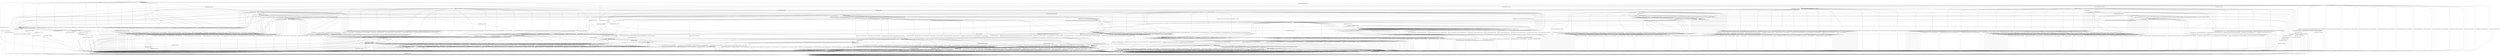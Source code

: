 digraph g {

	s0 [shape="circle" label="s0"];
	s1 [shape="circle" label="s1"];
	s2 [shape="circle" label="s2"];
	s3 [shape="circle" label="s3"];
	s4 [shape="circle" label="s4"];
	s5 [shape="circle" label="s5"];
	s6 [shape="circle" label="s6"];
	s7 [shape="circle" label="s7"];
	s8 [shape="circle" label="s8"];
	s9 [shape="circle" label="s9"];
	s10 [shape="circle" label="s10"];
	s11 [shape="circle" label="s11"];
	s12 [shape="circle" label="s12"];
	s13 [shape="circle" label="s13"];
	s14 [shape="circle" label="s14"];
	s15 [shape="circle" label="s15"];
	s16 [shape="circle" label="s16"];
	s17 [shape="circle" label="s17"];
	s18 [shape="circle" label="s18"];
	s19 [shape="circle" label="s19"];
	s20 [shape="circle" label="s20"];
	s21 [shape="circle" label="s21"];
	s22 [shape="circle" label="s22"];
	s23 [shape="circle" label="s23"];
	s24 [shape="circle" label="s24"];
	s25 [shape="circle" label="s25"];
	s26 [shape="circle" label="s26"];
	s27 [shape="circle" label="s27"];
	s28 [shape="circle" label="s28"];
	s29 [shape="circle" label="s29"];
	s30 [shape="circle" label="s30"];
	s31 [shape="circle" label="s31"];
	s32 [shape="circle" label="s32"];
	s0 -> s18 [label="HELLO_VERIFY_REQUEST / CLIENT_HELLO"];
	s0 -> s8 [label="ECDH_SERVER_HELLO / TIMEOUT"];
	s0 -> s1 [label="ECDH_SERVER_KEY_EXCHANGE / Alert(FATAL,DECODE_ERROR)"];
	s0 -> s5 [label="DH_SERVER_HELLO / TIMEOUT"];
	s0 -> s1 [label="DH_SERVER_KEY_EXCHANGE / Alert(FATAL,DECODE_ERROR)"];
	s0 -> s2 [label="RSA_SERVER_HELLO / TIMEOUT"];
	s0 -> s1 [label="HELLO_REQUEST / Alert(FATAL,DECODE_ERROR)"];
	s0 -> s1 [label="RSA_SIGN_CERTIFICATE_REQUEST / Alert(FATAL,DECODE_ERROR)"];
	s0 -> s1 [label="RSA_FIXED_ECDH_CERTIFICATE_REQUEST / Alert(FATAL,DECODE_ERROR)"];
	s0 -> s1 [label="RSA_FIXED_DH_CERTIFICATE_REQUEST / Alert(FATAL,DECODE_ERROR)"];
	s0 -> s1 [label="DSS_SIGN_CERTIFICATE_REQUEST / Alert(FATAL,DECODE_ERROR)"];
	s0 -> s1 [label="DSS_FIXED_DH_CERTIFICATE_REQUEST / Alert(FATAL,DECODE_ERROR)"];
	s0 -> s1 [label="ECDSA_SIGN_CERTIFICATE_REQUEST / Alert(FATAL,DECODE_ERROR)"];
	s0 -> s1 [label="SERVER_HELLO_DONE / Alert(FATAL,DECODE_ERROR)"];
	s0 -> s3 [label="CHANGE_CIPHER_SPEC / TIMEOUT"];
	s0 -> s1 [label="FINISHED / Alert(FATAL,DECODE_ERROR)"];
	s0 -> s0 [label="APPLICATION / TIMEOUT"];
	s0 -> s1 [label="CERTIFICATE / Alert(FATAL,DECODE_ERROR)"];
	s0 -> s1 [label="EMPTY_CERTIFICATE / Alert(FATAL,DECODE_ERROR)"];
	s0 -> s1 [label="Alert(WARNING,CLOSE_NOTIFY) / TIMEOUT"];
	s0 -> s1 [label="Alert(FATAL,UNEXPECTED_MESSAGE) / TIMEOUT"];
	s1 -> s1 [label="HELLO_VERIFY_REQUEST / SOCKET_CLOSED"];
	s1 -> s1 [label="ECDH_SERVER_HELLO / SOCKET_CLOSED"];
	s1 -> s1 [label="ECDH_SERVER_KEY_EXCHANGE / SOCKET_CLOSED"];
	s1 -> s1 [label="DH_SERVER_HELLO / SOCKET_CLOSED"];
	s1 -> s1 [label="DH_SERVER_KEY_EXCHANGE / SOCKET_CLOSED"];
	s1 -> s1 [label="RSA_SERVER_HELLO / SOCKET_CLOSED"];
	s1 -> s1 [label="HELLO_REQUEST / SOCKET_CLOSED"];
	s1 -> s1 [label="RSA_SIGN_CERTIFICATE_REQUEST / SOCKET_CLOSED"];
	s1 -> s1 [label="RSA_FIXED_ECDH_CERTIFICATE_REQUEST / SOCKET_CLOSED"];
	s1 -> s1 [label="RSA_FIXED_DH_CERTIFICATE_REQUEST / SOCKET_CLOSED"];
	s1 -> s1 [label="DSS_SIGN_CERTIFICATE_REQUEST / SOCKET_CLOSED"];
	s1 -> s1 [label="DSS_FIXED_DH_CERTIFICATE_REQUEST / SOCKET_CLOSED"];
	s1 -> s1 [label="ECDSA_SIGN_CERTIFICATE_REQUEST / SOCKET_CLOSED"];
	s1 -> s1 [label="SERVER_HELLO_DONE / SOCKET_CLOSED"];
	s1 -> s1 [label="CHANGE_CIPHER_SPEC / SOCKET_CLOSED"];
	s1 -> s1 [label="FINISHED / SOCKET_CLOSED"];
	s1 -> s1 [label="APPLICATION / SOCKET_CLOSED"];
	s1 -> s1 [label="CERTIFICATE / SOCKET_CLOSED"];
	s1 -> s1 [label="EMPTY_CERTIFICATE / SOCKET_CLOSED"];
	s1 -> s1 [label="Alert(WARNING,CLOSE_NOTIFY) / SOCKET_CLOSED"];
	s1 -> s1 [label="Alert(FATAL,UNEXPECTED_MESSAGE) / SOCKET_CLOSED"];
	s2 -> s1 [label="HELLO_VERIFY_REQUEST / Alert(FATAL,DECODE_ERROR)"];
	s2 -> s1 [label="ECDH_SERVER_HELLO / Alert(FATAL,DECODE_ERROR)"];
	s2 -> s1 [label="ECDH_SERVER_KEY_EXCHANGE / Alert(FATAL,DECODE_ERROR)"];
	s2 -> s1 [label="DH_SERVER_HELLO / Alert(FATAL,DECODE_ERROR)"];
	s2 -> s1 [label="DH_SERVER_KEY_EXCHANGE / Alert(FATAL,DECODE_ERROR)"];
	s2 -> s1 [label="RSA_SERVER_HELLO / Alert(FATAL,DECODE_ERROR)"];
	s2 -> s4 [label="HELLO_REQUEST / TIMEOUT"];
	s2 -> s1 [label="RSA_SIGN_CERTIFICATE_REQUEST / Alert(FATAL,DECODE_ERROR)"];
	s2 -> s1 [label="RSA_FIXED_ECDH_CERTIFICATE_REQUEST / Alert(FATAL,DECODE_ERROR)"];
	s2 -> s1 [label="RSA_FIXED_DH_CERTIFICATE_REQUEST / Alert(FATAL,DECODE_ERROR)"];
	s2 -> s1 [label="DSS_SIGN_CERTIFICATE_REQUEST / Alert(FATAL,DECODE_ERROR)"];
	s2 -> s1 [label="DSS_FIXED_DH_CERTIFICATE_REQUEST / Alert(FATAL,DECODE_ERROR)"];
	s2 -> s1 [label="ECDSA_SIGN_CERTIFICATE_REQUEST / Alert(FATAL,DECODE_ERROR)"];
	s2 -> s1 [label="SERVER_HELLO_DONE / Alert(FATAL,DECODE_ERROR)"];
	s2 -> s3 [label="CHANGE_CIPHER_SPEC / TIMEOUT"];
	s2 -> s1 [label="FINISHED / Alert(FATAL,DECODE_ERROR)"];
	s2 -> s2 [label="APPLICATION / TIMEOUT"];
	s2 -> s7 [label="CERTIFICATE / TIMEOUT"];
	s2 -> s1 [label="EMPTY_CERTIFICATE / Alert(FATAL,DECODE_ERROR)"];
	s2 -> s1 [label="Alert(WARNING,CLOSE_NOTIFY) / TIMEOUT"];
	s2 -> s1 [label="Alert(FATAL,UNEXPECTED_MESSAGE) / TIMEOUT"];
	s3 -> s3 [label="HELLO_VERIFY_REQUEST / TIMEOUT"];
	s3 -> s3 [label="ECDH_SERVER_HELLO / TIMEOUT"];
	s3 -> s3 [label="ECDH_SERVER_KEY_EXCHANGE / TIMEOUT"];
	s3 -> s3 [label="DH_SERVER_HELLO / TIMEOUT"];
	s3 -> s3 [label="DH_SERVER_KEY_EXCHANGE / TIMEOUT"];
	s3 -> s3 [label="RSA_SERVER_HELLO / TIMEOUT"];
	s3 -> s4 [label="HELLO_REQUEST / TIMEOUT"];
	s3 -> s3 [label="RSA_SIGN_CERTIFICATE_REQUEST / TIMEOUT"];
	s3 -> s3 [label="RSA_FIXED_ECDH_CERTIFICATE_REQUEST / TIMEOUT"];
	s3 -> s3 [label="RSA_FIXED_DH_CERTIFICATE_REQUEST / TIMEOUT"];
	s3 -> s3 [label="DSS_SIGN_CERTIFICATE_REQUEST / TIMEOUT"];
	s3 -> s3 [label="DSS_FIXED_DH_CERTIFICATE_REQUEST / TIMEOUT"];
	s3 -> s3 [label="ECDSA_SIGN_CERTIFICATE_REQUEST / TIMEOUT"];
	s3 -> s3 [label="SERVER_HELLO_DONE / TIMEOUT"];
	s3 -> s3 [label="CHANGE_CIPHER_SPEC / TIMEOUT"];
	s3 -> s3 [label="FINISHED / TIMEOUT"];
	s3 -> s3 [label="APPLICATION / TIMEOUT"];
	s3 -> s3 [label="CERTIFICATE / TIMEOUT"];
	s3 -> s3 [label="EMPTY_CERTIFICATE / TIMEOUT"];
	s3 -> s3 [label="Alert(WARNING,CLOSE_NOTIFY) / TIMEOUT"];
	s3 -> s3 [label="Alert(FATAL,UNEXPECTED_MESSAGE) / TIMEOUT"];
	s4 -> s4 [label="HELLO_VERIFY_REQUEST / DISABLED"];
	s4 -> s4 [label="ECDH_SERVER_HELLO / DISABLED"];
	s4 -> s4 [label="ECDH_SERVER_KEY_EXCHANGE / DISABLED"];
	s4 -> s4 [label="DH_SERVER_HELLO / DISABLED"];
	s4 -> s4 [label="DH_SERVER_KEY_EXCHANGE / DISABLED"];
	s4 -> s4 [label="RSA_SERVER_HELLO / DISABLED"];
	s4 -> s4 [label="HELLO_REQUEST / DISABLED"];
	s4 -> s4 [label="RSA_SIGN_CERTIFICATE_REQUEST / DISABLED"];
	s4 -> s4 [label="RSA_FIXED_ECDH_CERTIFICATE_REQUEST / DISABLED"];
	s4 -> s4 [label="RSA_FIXED_DH_CERTIFICATE_REQUEST / DISABLED"];
	s4 -> s4 [label="DSS_SIGN_CERTIFICATE_REQUEST / DISABLED"];
	s4 -> s4 [label="DSS_FIXED_DH_CERTIFICATE_REQUEST / DISABLED"];
	s4 -> s4 [label="ECDSA_SIGN_CERTIFICATE_REQUEST / DISABLED"];
	s4 -> s4 [label="SERVER_HELLO_DONE / DISABLED"];
	s4 -> s4 [label="CHANGE_CIPHER_SPEC / DISABLED"];
	s4 -> s4 [label="FINISHED / DISABLED"];
	s4 -> s4 [label="APPLICATION / DISABLED"];
	s4 -> s4 [label="CERTIFICATE / DISABLED"];
	s4 -> s4 [label="EMPTY_CERTIFICATE / DISABLED"];
	s4 -> s4 [label="Alert(WARNING,CLOSE_NOTIFY) / DISABLED"];
	s4 -> s4 [label="Alert(FATAL,UNEXPECTED_MESSAGE) / DISABLED"];
	s5 -> s1 [label="HELLO_VERIFY_REQUEST / Alert(FATAL,DECODE_ERROR)"];
	s5 -> s1 [label="ECDH_SERVER_HELLO / Alert(FATAL,DECODE_ERROR)"];
	s5 -> s1 [label="ECDH_SERVER_KEY_EXCHANGE / Alert(FATAL,DECODE_ERROR)"];
	s5 -> s1 [label="DH_SERVER_HELLO / Alert(FATAL,DECODE_ERROR)"];
	s5 -> s1 [label="DH_SERVER_KEY_EXCHANGE / Alert(FATAL,DECODE_ERROR)"];
	s5 -> s1 [label="RSA_SERVER_HELLO / Alert(FATAL,DECODE_ERROR)"];
	s5 -> s4 [label="HELLO_REQUEST / TIMEOUT"];
	s5 -> s1 [label="RSA_SIGN_CERTIFICATE_REQUEST / Alert(FATAL,DECODE_ERROR)"];
	s5 -> s1 [label="RSA_FIXED_ECDH_CERTIFICATE_REQUEST / Alert(FATAL,DECODE_ERROR)"];
	s5 -> s1 [label="RSA_FIXED_DH_CERTIFICATE_REQUEST / Alert(FATAL,DECODE_ERROR)"];
	s5 -> s1 [label="DSS_SIGN_CERTIFICATE_REQUEST / Alert(FATAL,DECODE_ERROR)"];
	s5 -> s1 [label="DSS_FIXED_DH_CERTIFICATE_REQUEST / Alert(FATAL,DECODE_ERROR)"];
	s5 -> s1 [label="ECDSA_SIGN_CERTIFICATE_REQUEST / Alert(FATAL,DECODE_ERROR)"];
	s5 -> s1 [label="SERVER_HELLO_DONE / Alert(FATAL,DECODE_ERROR)"];
	s5 -> s3 [label="CHANGE_CIPHER_SPEC / TIMEOUT"];
	s5 -> s1 [label="FINISHED / Alert(FATAL,DECODE_ERROR)"];
	s5 -> s5 [label="APPLICATION / TIMEOUT"];
	s5 -> s6 [label="CERTIFICATE / TIMEOUT"];
	s5 -> s1 [label="EMPTY_CERTIFICATE / Alert(FATAL,DECODE_ERROR)"];
	s5 -> s1 [label="Alert(WARNING,CLOSE_NOTIFY) / TIMEOUT"];
	s5 -> s1 [label="Alert(FATAL,UNEXPECTED_MESSAGE) / TIMEOUT"];
	s6 -> s1 [label="HELLO_VERIFY_REQUEST / Alert(FATAL,UNEXPECTED_MESSAGE)"];
	s6 -> s1 [label="ECDH_SERVER_HELLO / Alert(FATAL,UNEXPECTED_MESSAGE)"];
	s6 -> s1 [label="ECDH_SERVER_KEY_EXCHANGE / Alert(FATAL,ILLEGAL_PARAMETER)"];
	s6 -> s1 [label="DH_SERVER_HELLO / Alert(FATAL,UNEXPECTED_MESSAGE)"];
	s6 -> s11 [label="DH_SERVER_KEY_EXCHANGE / TIMEOUT"];
	s6 -> s1 [label="RSA_SERVER_HELLO / Alert(FATAL,UNEXPECTED_MESSAGE)"];
	s6 -> s4 [label="HELLO_REQUEST / TIMEOUT"];
	s6 -> s1 [label="RSA_SIGN_CERTIFICATE_REQUEST / Alert(FATAL,UNEXPECTED_MESSAGE)"];
	s6 -> s1 [label="RSA_FIXED_ECDH_CERTIFICATE_REQUEST / Alert(FATAL,UNEXPECTED_MESSAGE)"];
	s6 -> s1 [label="RSA_FIXED_DH_CERTIFICATE_REQUEST / Alert(FATAL,UNEXPECTED_MESSAGE)"];
	s6 -> s1 [label="DSS_SIGN_CERTIFICATE_REQUEST / Alert(FATAL,UNEXPECTED_MESSAGE)"];
	s6 -> s1 [label="DSS_FIXED_DH_CERTIFICATE_REQUEST / Alert(FATAL,UNEXPECTED_MESSAGE)"];
	s6 -> s1 [label="ECDSA_SIGN_CERTIFICATE_REQUEST / Alert(FATAL,UNEXPECTED_MESSAGE)"];
	s6 -> s1 [label="SERVER_HELLO_DONE / Alert(FATAL,UNEXPECTED_MESSAGE)"];
	s6 -> s3 [label="CHANGE_CIPHER_SPEC / TIMEOUT"];
	s6 -> s1 [label="FINISHED / Alert(FATAL,UNEXPECTED_MESSAGE)"];
	s6 -> s6 [label="APPLICATION / TIMEOUT"];
	s6 -> s1 [label="CERTIFICATE / Alert(FATAL,UNEXPECTED_MESSAGE)"];
	s6 -> s1 [label="EMPTY_CERTIFICATE / Alert(FATAL,UNEXPECTED_MESSAGE)"];
	s6 -> s1 [label="Alert(WARNING,CLOSE_NOTIFY) / TIMEOUT"];
	s6 -> s1 [label="Alert(FATAL,UNEXPECTED_MESSAGE) / TIMEOUT"];
	s7 -> s1 [label="HELLO_VERIFY_REQUEST / Alert(FATAL,DECODE_ERROR)"];
	s7 -> s1 [label="ECDH_SERVER_HELLO / Alert(FATAL,DECODE_ERROR)"];
	s7 -> s1 [label="ECDH_SERVER_KEY_EXCHANGE / Alert(FATAL,DECODE_ERROR)"];
	s7 -> s1 [label="DH_SERVER_HELLO / Alert(FATAL,DECODE_ERROR)"];
	s7 -> s1 [label="DH_SERVER_KEY_EXCHANGE / Alert(FATAL,DECODE_ERROR)"];
	s7 -> s1 [label="RSA_SERVER_HELLO / Alert(FATAL,DECODE_ERROR)"];
	s7 -> s4 [label="HELLO_REQUEST / TIMEOUT"];
	s7 -> s13 [label="RSA_SIGN_CERTIFICATE_REQUEST / TIMEOUT"];
	s7 -> s13 [label="RSA_FIXED_ECDH_CERTIFICATE_REQUEST / TIMEOUT"];
	s7 -> s13 [label="RSA_FIXED_DH_CERTIFICATE_REQUEST / TIMEOUT"];
	s7 -> s13 [label="DSS_SIGN_CERTIFICATE_REQUEST / TIMEOUT"];
	s7 -> s13 [label="DSS_FIXED_DH_CERTIFICATE_REQUEST / TIMEOUT"];
	s7 -> s13 [label="ECDSA_SIGN_CERTIFICATE_REQUEST / TIMEOUT"];
	s7 -> s10 [label="SERVER_HELLO_DONE / RSA_CLIENT_KEY_EXCHANGE|CHANGE_CIPHER_SPEC|FINISHED"];
	s7 -> s3 [label="CHANGE_CIPHER_SPEC / TIMEOUT"];
	s7 -> s1 [label="FINISHED / Alert(FATAL,DECODE_ERROR)"];
	s7 -> s7 [label="APPLICATION / TIMEOUT"];
	s7 -> s1 [label="CERTIFICATE / Alert(FATAL,DECODE_ERROR)"];
	s7 -> s1 [label="EMPTY_CERTIFICATE / Alert(FATAL,DECODE_ERROR)"];
	s7 -> s1 [label="Alert(WARNING,CLOSE_NOTIFY) / TIMEOUT"];
	s7 -> s1 [label="Alert(FATAL,UNEXPECTED_MESSAGE) / TIMEOUT"];
	s8 -> s1 [label="HELLO_VERIFY_REQUEST / Alert(FATAL,DECODE_ERROR)"];
	s8 -> s1 [label="ECDH_SERVER_HELLO / Alert(FATAL,DECODE_ERROR)"];
	s8 -> s1 [label="ECDH_SERVER_KEY_EXCHANGE / Alert(FATAL,DECODE_ERROR)"];
	s8 -> s1 [label="DH_SERVER_HELLO / Alert(FATAL,DECODE_ERROR)"];
	s8 -> s1 [label="DH_SERVER_KEY_EXCHANGE / Alert(FATAL,DECODE_ERROR)"];
	s8 -> s1 [label="RSA_SERVER_HELLO / Alert(FATAL,DECODE_ERROR)"];
	s8 -> s4 [label="HELLO_REQUEST / TIMEOUT"];
	s8 -> s1 [label="RSA_SIGN_CERTIFICATE_REQUEST / Alert(FATAL,DECODE_ERROR)"];
	s8 -> s1 [label="RSA_FIXED_ECDH_CERTIFICATE_REQUEST / Alert(FATAL,DECODE_ERROR)"];
	s8 -> s1 [label="RSA_FIXED_DH_CERTIFICATE_REQUEST / Alert(FATAL,DECODE_ERROR)"];
	s8 -> s1 [label="DSS_SIGN_CERTIFICATE_REQUEST / Alert(FATAL,DECODE_ERROR)"];
	s8 -> s1 [label="DSS_FIXED_DH_CERTIFICATE_REQUEST / Alert(FATAL,DECODE_ERROR)"];
	s8 -> s1 [label="ECDSA_SIGN_CERTIFICATE_REQUEST / Alert(FATAL,DECODE_ERROR)"];
	s8 -> s1 [label="SERVER_HELLO_DONE / Alert(FATAL,DECODE_ERROR)"];
	s8 -> s3 [label="CHANGE_CIPHER_SPEC / TIMEOUT"];
	s8 -> s1 [label="FINISHED / Alert(FATAL,DECODE_ERROR)"];
	s8 -> s8 [label="APPLICATION / TIMEOUT"];
	s8 -> s9 [label="CERTIFICATE / TIMEOUT"];
	s8 -> s1 [label="EMPTY_CERTIFICATE / Alert(FATAL,DECODE_ERROR)"];
	s8 -> s1 [label="Alert(WARNING,CLOSE_NOTIFY) / TIMEOUT"];
	s8 -> s1 [label="Alert(FATAL,UNEXPECTED_MESSAGE) / TIMEOUT"];
	s9 -> s1 [label="HELLO_VERIFY_REQUEST / Alert(FATAL,UNEXPECTED_MESSAGE)"];
	s9 -> s1 [label="ECDH_SERVER_HELLO / Alert(FATAL,UNEXPECTED_MESSAGE)"];
	s9 -> s12 [label="ECDH_SERVER_KEY_EXCHANGE / TIMEOUT"];
	s9 -> s1 [label="DH_SERVER_HELLO / Alert(FATAL,UNEXPECTED_MESSAGE)"];
	s9 -> s1 [label="DH_SERVER_KEY_EXCHANGE / Alert(FATAL,ILLEGAL_PARAMETER)"];
	s9 -> s1 [label="RSA_SERVER_HELLO / Alert(FATAL,UNEXPECTED_MESSAGE)"];
	s9 -> s4 [label="HELLO_REQUEST / TIMEOUT"];
	s9 -> s1 [label="RSA_SIGN_CERTIFICATE_REQUEST / Alert(FATAL,UNEXPECTED_MESSAGE)"];
	s9 -> s1 [label="RSA_FIXED_ECDH_CERTIFICATE_REQUEST / Alert(FATAL,UNEXPECTED_MESSAGE)"];
	s9 -> s1 [label="RSA_FIXED_DH_CERTIFICATE_REQUEST / Alert(FATAL,UNEXPECTED_MESSAGE)"];
	s9 -> s1 [label="DSS_SIGN_CERTIFICATE_REQUEST / Alert(FATAL,UNEXPECTED_MESSAGE)"];
	s9 -> s1 [label="DSS_FIXED_DH_CERTIFICATE_REQUEST / Alert(FATAL,UNEXPECTED_MESSAGE)"];
	s9 -> s1 [label="ECDSA_SIGN_CERTIFICATE_REQUEST / Alert(FATAL,UNEXPECTED_MESSAGE)"];
	s9 -> s1 [label="SERVER_HELLO_DONE / Alert(FATAL,UNEXPECTED_MESSAGE)"];
	s9 -> s3 [label="CHANGE_CIPHER_SPEC / TIMEOUT"];
	s9 -> s1 [label="FINISHED / Alert(FATAL,UNEXPECTED_MESSAGE)"];
	s9 -> s9 [label="APPLICATION / TIMEOUT"];
	s9 -> s1 [label="CERTIFICATE / Alert(FATAL,UNEXPECTED_MESSAGE)"];
	s9 -> s1 [label="EMPTY_CERTIFICATE / Alert(FATAL,UNEXPECTED_MESSAGE)"];
	s9 -> s1 [label="Alert(WARNING,CLOSE_NOTIFY) / TIMEOUT"];
	s9 -> s1 [label="Alert(FATAL,UNEXPECTED_MESSAGE) / TIMEOUT"];
	s10 -> s1 [label="HELLO_VERIFY_REQUEST / Alert(FATAL,UNEXPECTED_MESSAGE)"];
	s10 -> s1 [label="ECDH_SERVER_HELLO / Alert(FATAL,UNEXPECTED_MESSAGE)"];
	s10 -> s1 [label="ECDH_SERVER_KEY_EXCHANGE / Alert(FATAL,UNEXPECTED_MESSAGE)"];
	s10 -> s1 [label="DH_SERVER_HELLO / Alert(FATAL,UNEXPECTED_MESSAGE)"];
	s10 -> s1 [label="DH_SERVER_KEY_EXCHANGE / Alert(FATAL,UNEXPECTED_MESSAGE)"];
	s10 -> s1 [label="RSA_SERVER_HELLO / Alert(FATAL,UNEXPECTED_MESSAGE)"];
	s10 -> s4 [label="HELLO_REQUEST / TIMEOUT"];
	s10 -> s1 [label="RSA_SIGN_CERTIFICATE_REQUEST / Alert(FATAL,UNEXPECTED_MESSAGE)"];
	s10 -> s1 [label="RSA_FIXED_ECDH_CERTIFICATE_REQUEST / Alert(FATAL,UNEXPECTED_MESSAGE)"];
	s10 -> s1 [label="RSA_FIXED_DH_CERTIFICATE_REQUEST / Alert(FATAL,UNEXPECTED_MESSAGE)"];
	s10 -> s1 [label="DSS_SIGN_CERTIFICATE_REQUEST / Alert(FATAL,UNEXPECTED_MESSAGE)"];
	s10 -> s1 [label="DSS_FIXED_DH_CERTIFICATE_REQUEST / Alert(FATAL,UNEXPECTED_MESSAGE)"];
	s10 -> s1 [label="ECDSA_SIGN_CERTIFICATE_REQUEST / Alert(FATAL,UNEXPECTED_MESSAGE)"];
	s10 -> s1 [label="SERVER_HELLO_DONE / Alert(FATAL,UNEXPECTED_MESSAGE)"];
	s10 -> s16 [label="CHANGE_CIPHER_SPEC / TIMEOUT"];
	s10 -> s1 [label="FINISHED / Alert(FATAL,UNEXPECTED_MESSAGE)"];
	s10 -> s10 [label="APPLICATION / TIMEOUT"];
	s10 -> s1 [label="CERTIFICATE / Alert(FATAL,UNEXPECTED_MESSAGE)"];
	s10 -> s1 [label="EMPTY_CERTIFICATE / Alert(FATAL,UNEXPECTED_MESSAGE)"];
	s10 -> s1 [label="Alert(WARNING,CLOSE_NOTIFY) / TIMEOUT"];
	s10 -> s1 [label="Alert(FATAL,UNEXPECTED_MESSAGE) / TIMEOUT"];
	s11 -> s1 [label="HELLO_VERIFY_REQUEST / Alert(FATAL,DECODE_ERROR)"];
	s11 -> s1 [label="ECDH_SERVER_HELLO / Alert(FATAL,DECODE_ERROR)"];
	s11 -> s1 [label="ECDH_SERVER_KEY_EXCHANGE / Alert(FATAL,DECODE_ERROR)"];
	s11 -> s1 [label="DH_SERVER_HELLO / Alert(FATAL,DECODE_ERROR)"];
	s11 -> s1 [label="DH_SERVER_KEY_EXCHANGE / Alert(FATAL,DECODE_ERROR)"];
	s11 -> s1 [label="RSA_SERVER_HELLO / Alert(FATAL,DECODE_ERROR)"];
	s11 -> s4 [label="HELLO_REQUEST / TIMEOUT"];
	s11 -> s14 [label="RSA_SIGN_CERTIFICATE_REQUEST / TIMEOUT"];
	s11 -> s14 [label="RSA_FIXED_ECDH_CERTIFICATE_REQUEST / TIMEOUT"];
	s11 -> s14 [label="RSA_FIXED_DH_CERTIFICATE_REQUEST / TIMEOUT"];
	s11 -> s14 [label="DSS_SIGN_CERTIFICATE_REQUEST / TIMEOUT"];
	s11 -> s14 [label="DSS_FIXED_DH_CERTIFICATE_REQUEST / TIMEOUT"];
	s11 -> s14 [label="ECDSA_SIGN_CERTIFICATE_REQUEST / TIMEOUT"];
	s11 -> s10 [label="SERVER_HELLO_DONE / DH_CLIENT_KEY_EXCHANGE|CHANGE_CIPHER_SPEC|FINISHED"];
	s11 -> s3 [label="CHANGE_CIPHER_SPEC / TIMEOUT"];
	s11 -> s1 [label="FINISHED / Alert(FATAL,DECODE_ERROR)"];
	s11 -> s11 [label="APPLICATION / TIMEOUT"];
	s11 -> s1 [label="CERTIFICATE / Alert(FATAL,DECODE_ERROR)"];
	s11 -> s1 [label="EMPTY_CERTIFICATE / Alert(FATAL,DECODE_ERROR)"];
	s11 -> s1 [label="Alert(WARNING,CLOSE_NOTIFY) / TIMEOUT"];
	s11 -> s1 [label="Alert(FATAL,UNEXPECTED_MESSAGE) / TIMEOUT"];
	s12 -> s1 [label="HELLO_VERIFY_REQUEST / Alert(FATAL,DECODE_ERROR)"];
	s12 -> s1 [label="ECDH_SERVER_HELLO / Alert(FATAL,DECODE_ERROR)"];
	s12 -> s1 [label="ECDH_SERVER_KEY_EXCHANGE / Alert(FATAL,DECODE_ERROR)"];
	s12 -> s1 [label="DH_SERVER_HELLO / Alert(FATAL,DECODE_ERROR)"];
	s12 -> s1 [label="DH_SERVER_KEY_EXCHANGE / Alert(FATAL,DECODE_ERROR)"];
	s12 -> s1 [label="RSA_SERVER_HELLO / Alert(FATAL,DECODE_ERROR)"];
	s12 -> s4 [label="HELLO_REQUEST / TIMEOUT"];
	s12 -> s15 [label="RSA_SIGN_CERTIFICATE_REQUEST / TIMEOUT"];
	s12 -> s15 [label="RSA_FIXED_ECDH_CERTIFICATE_REQUEST / TIMEOUT"];
	s12 -> s15 [label="RSA_FIXED_DH_CERTIFICATE_REQUEST / TIMEOUT"];
	s12 -> s15 [label="DSS_SIGN_CERTIFICATE_REQUEST / TIMEOUT"];
	s12 -> s15 [label="DSS_FIXED_DH_CERTIFICATE_REQUEST / TIMEOUT"];
	s12 -> s15 [label="ECDSA_SIGN_CERTIFICATE_REQUEST / TIMEOUT"];
	s12 -> s10 [label="SERVER_HELLO_DONE / ECDH_CLIENT_KEY_EXCHANGE|CHANGE_CIPHER_SPEC|FINISHED"];
	s12 -> s3 [label="CHANGE_CIPHER_SPEC / TIMEOUT"];
	s12 -> s1 [label="FINISHED / Alert(FATAL,DECODE_ERROR)"];
	s12 -> s12 [label="APPLICATION / TIMEOUT"];
	s12 -> s1 [label="CERTIFICATE / Alert(FATAL,DECODE_ERROR)"];
	s12 -> s1 [label="EMPTY_CERTIFICATE / Alert(FATAL,DECODE_ERROR)"];
	s12 -> s1 [label="Alert(WARNING,CLOSE_NOTIFY) / TIMEOUT"];
	s12 -> s1 [label="Alert(FATAL,UNEXPECTED_MESSAGE) / TIMEOUT"];
	s13 -> s1 [label="HELLO_VERIFY_REQUEST / Alert(FATAL,DECODE_ERROR)"];
	s13 -> s1 [label="ECDH_SERVER_HELLO / Alert(FATAL,DECODE_ERROR)"];
	s13 -> s1 [label="ECDH_SERVER_KEY_EXCHANGE / Alert(FATAL,DECODE_ERROR)"];
	s13 -> s1 [label="DH_SERVER_HELLO / Alert(FATAL,DECODE_ERROR)"];
	s13 -> s1 [label="DH_SERVER_KEY_EXCHANGE / Alert(FATAL,DECODE_ERROR)"];
	s13 -> s1 [label="RSA_SERVER_HELLO / Alert(FATAL,DECODE_ERROR)"];
	s13 -> s4 [label="HELLO_REQUEST / TIMEOUT"];
	s13 -> s1 [label="RSA_SIGN_CERTIFICATE_REQUEST / Alert(FATAL,DECODE_ERROR)"];
	s13 -> s1 [label="RSA_FIXED_ECDH_CERTIFICATE_REQUEST / Alert(FATAL,DECODE_ERROR)"];
	s13 -> s1 [label="RSA_FIXED_DH_CERTIFICATE_REQUEST / Alert(FATAL,DECODE_ERROR)"];
	s13 -> s1 [label="DSS_SIGN_CERTIFICATE_REQUEST / Alert(FATAL,DECODE_ERROR)"];
	s13 -> s1 [label="DSS_FIXED_DH_CERTIFICATE_REQUEST / Alert(FATAL,DECODE_ERROR)"];
	s13 -> s1 [label="ECDSA_SIGN_CERTIFICATE_REQUEST / Alert(FATAL,DECODE_ERROR)"];
	s13 -> s10 [label="SERVER_HELLO_DONE / RSA_CERTIFICATE|RSA_CLIENT_KEY_EXCHANGE|CERTIFICATE_VERIFY|CHANGE_CIPHER_SPEC|FINISHED"];
	s13 -> s3 [label="CHANGE_CIPHER_SPEC / TIMEOUT"];
	s13 -> s1 [label="FINISHED / Alert(FATAL,DECODE_ERROR)"];
	s13 -> s13 [label="APPLICATION / TIMEOUT"];
	s13 -> s1 [label="CERTIFICATE / Alert(FATAL,DECODE_ERROR)"];
	s13 -> s1 [label="EMPTY_CERTIFICATE / Alert(FATAL,DECODE_ERROR)"];
	s13 -> s1 [label="Alert(WARNING,CLOSE_NOTIFY) / TIMEOUT"];
	s13 -> s1 [label="Alert(FATAL,UNEXPECTED_MESSAGE) / TIMEOUT"];
	s14 -> s1 [label="HELLO_VERIFY_REQUEST / Alert(FATAL,DECODE_ERROR)"];
	s14 -> s1 [label="ECDH_SERVER_HELLO / Alert(FATAL,DECODE_ERROR)"];
	s14 -> s1 [label="ECDH_SERVER_KEY_EXCHANGE / Alert(FATAL,DECODE_ERROR)"];
	s14 -> s1 [label="DH_SERVER_HELLO / Alert(FATAL,DECODE_ERROR)"];
	s14 -> s1 [label="DH_SERVER_KEY_EXCHANGE / Alert(FATAL,DECODE_ERROR)"];
	s14 -> s1 [label="RSA_SERVER_HELLO / Alert(FATAL,DECODE_ERROR)"];
	s14 -> s4 [label="HELLO_REQUEST / TIMEOUT"];
	s14 -> s1 [label="RSA_SIGN_CERTIFICATE_REQUEST / Alert(FATAL,DECODE_ERROR)"];
	s14 -> s1 [label="RSA_FIXED_ECDH_CERTIFICATE_REQUEST / Alert(FATAL,DECODE_ERROR)"];
	s14 -> s1 [label="RSA_FIXED_DH_CERTIFICATE_REQUEST / Alert(FATAL,DECODE_ERROR)"];
	s14 -> s1 [label="DSS_SIGN_CERTIFICATE_REQUEST / Alert(FATAL,DECODE_ERROR)"];
	s14 -> s1 [label="DSS_FIXED_DH_CERTIFICATE_REQUEST / Alert(FATAL,DECODE_ERROR)"];
	s14 -> s1 [label="ECDSA_SIGN_CERTIFICATE_REQUEST / Alert(FATAL,DECODE_ERROR)"];
	s14 -> s10 [label="SERVER_HELLO_DONE / RSA_CERTIFICATE|DH_CLIENT_KEY_EXCHANGE|CERTIFICATE_VERIFY|CHANGE_CIPHER_SPEC|FINISHED"];
	s14 -> s3 [label="CHANGE_CIPHER_SPEC / TIMEOUT"];
	s14 -> s1 [label="FINISHED / Alert(FATAL,DECODE_ERROR)"];
	s14 -> s14 [label="APPLICATION / TIMEOUT"];
	s14 -> s1 [label="CERTIFICATE / Alert(FATAL,DECODE_ERROR)"];
	s14 -> s1 [label="EMPTY_CERTIFICATE / Alert(FATAL,DECODE_ERROR)"];
	s14 -> s1 [label="Alert(WARNING,CLOSE_NOTIFY) / TIMEOUT"];
	s14 -> s1 [label="Alert(FATAL,UNEXPECTED_MESSAGE) / TIMEOUT"];
	s15 -> s1 [label="HELLO_VERIFY_REQUEST / Alert(FATAL,DECODE_ERROR)"];
	s15 -> s1 [label="ECDH_SERVER_HELLO / Alert(FATAL,DECODE_ERROR)"];
	s15 -> s1 [label="ECDH_SERVER_KEY_EXCHANGE / Alert(FATAL,DECODE_ERROR)"];
	s15 -> s1 [label="DH_SERVER_HELLO / Alert(FATAL,DECODE_ERROR)"];
	s15 -> s1 [label="DH_SERVER_KEY_EXCHANGE / Alert(FATAL,DECODE_ERROR)"];
	s15 -> s1 [label="RSA_SERVER_HELLO / Alert(FATAL,DECODE_ERROR)"];
	s15 -> s4 [label="HELLO_REQUEST / TIMEOUT"];
	s15 -> s1 [label="RSA_SIGN_CERTIFICATE_REQUEST / Alert(FATAL,DECODE_ERROR)"];
	s15 -> s1 [label="RSA_FIXED_ECDH_CERTIFICATE_REQUEST / Alert(FATAL,DECODE_ERROR)"];
	s15 -> s1 [label="RSA_FIXED_DH_CERTIFICATE_REQUEST / Alert(FATAL,DECODE_ERROR)"];
	s15 -> s1 [label="DSS_SIGN_CERTIFICATE_REQUEST / Alert(FATAL,DECODE_ERROR)"];
	s15 -> s1 [label="DSS_FIXED_DH_CERTIFICATE_REQUEST / Alert(FATAL,DECODE_ERROR)"];
	s15 -> s1 [label="ECDSA_SIGN_CERTIFICATE_REQUEST / Alert(FATAL,DECODE_ERROR)"];
	s15 -> s10 [label="SERVER_HELLO_DONE / RSA_CERTIFICATE|ECDH_CLIENT_KEY_EXCHANGE|CERTIFICATE_VERIFY|CHANGE_CIPHER_SPEC|FINISHED"];
	s15 -> s3 [label="CHANGE_CIPHER_SPEC / TIMEOUT"];
	s15 -> s1 [label="FINISHED / Alert(FATAL,DECODE_ERROR)"];
	s15 -> s15 [label="APPLICATION / TIMEOUT"];
	s15 -> s1 [label="CERTIFICATE / Alert(FATAL,DECODE_ERROR)"];
	s15 -> s1 [label="EMPTY_CERTIFICATE / Alert(FATAL,DECODE_ERROR)"];
	s15 -> s1 [label="Alert(WARNING,CLOSE_NOTIFY) / TIMEOUT"];
	s15 -> s1 [label="Alert(FATAL,UNEXPECTED_MESSAGE) / TIMEOUT"];
	s16 -> s1 [label="HELLO_VERIFY_REQUEST / Alert(FATAL,DECODE_ERROR)"];
	s16 -> s1 [label="ECDH_SERVER_HELLO / Alert(FATAL,DECODE_ERROR)"];
	s16 -> s1 [label="ECDH_SERVER_KEY_EXCHANGE / Alert(FATAL,DECODE_ERROR)"];
	s16 -> s1 [label="DH_SERVER_HELLO / Alert(FATAL,DECODE_ERROR)"];
	s16 -> s1 [label="DH_SERVER_KEY_EXCHANGE / Alert(FATAL,DECODE_ERROR)"];
	s16 -> s1 [label="RSA_SERVER_HELLO / Alert(FATAL,DECODE_ERROR)"];
	s16 -> s4 [label="HELLO_REQUEST / TIMEOUT"];
	s16 -> s1 [label="RSA_SIGN_CERTIFICATE_REQUEST / Alert(FATAL,DECODE_ERROR)"];
	s16 -> s1 [label="RSA_FIXED_ECDH_CERTIFICATE_REQUEST / Alert(FATAL,DECODE_ERROR)"];
	s16 -> s1 [label="RSA_FIXED_DH_CERTIFICATE_REQUEST / Alert(FATAL,DECODE_ERROR)"];
	s16 -> s1 [label="DSS_SIGN_CERTIFICATE_REQUEST / Alert(FATAL,DECODE_ERROR)"];
	s16 -> s1 [label="DSS_FIXED_DH_CERTIFICATE_REQUEST / Alert(FATAL,DECODE_ERROR)"];
	s16 -> s1 [label="ECDSA_SIGN_CERTIFICATE_REQUEST / Alert(FATAL,DECODE_ERROR)"];
	s16 -> s1 [label="SERVER_HELLO_DONE / Alert(FATAL,DECODE_ERROR)"];
	s16 -> s3 [label="CHANGE_CIPHER_SPEC / TIMEOUT"];
	s16 -> s17 [label="FINISHED / APPLICATION"];
	s16 -> s16 [label="APPLICATION / TIMEOUT"];
	s16 -> s1 [label="CERTIFICATE / Alert(FATAL,DECODE_ERROR)"];
	s16 -> s1 [label="EMPTY_CERTIFICATE / Alert(FATAL,DECODE_ERROR)"];
	s16 -> s1 [label="Alert(WARNING,CLOSE_NOTIFY) / TIMEOUT"];
	s16 -> s1 [label="Alert(FATAL,UNEXPECTED_MESSAGE) / TIMEOUT"];
	s17 -> s17 [label="HELLO_VERIFY_REQUEST / TIMEOUT"];
	s17 -> s17 [label="ECDH_SERVER_HELLO / TIMEOUT"];
	s17 -> s17 [label="ECDH_SERVER_KEY_EXCHANGE / TIMEOUT"];
	s17 -> s17 [label="DH_SERVER_HELLO / TIMEOUT"];
	s17 -> s17 [label="DH_SERVER_KEY_EXCHANGE / TIMEOUT"];
	s17 -> s17 [label="RSA_SERVER_HELLO / TIMEOUT"];
	s17 -> s31 [label="HELLO_REQUEST / CLIENT_HELLO"];
	s17 -> s17 [label="RSA_SIGN_CERTIFICATE_REQUEST / TIMEOUT"];
	s17 -> s17 [label="RSA_FIXED_ECDH_CERTIFICATE_REQUEST / TIMEOUT"];
	s17 -> s17 [label="RSA_FIXED_DH_CERTIFICATE_REQUEST / TIMEOUT"];
	s17 -> s17 [label="DSS_SIGN_CERTIFICATE_REQUEST / TIMEOUT"];
	s17 -> s17 [label="DSS_FIXED_DH_CERTIFICATE_REQUEST / TIMEOUT"];
	s17 -> s17 [label="ECDSA_SIGN_CERTIFICATE_REQUEST / TIMEOUT"];
	s17 -> s17 [label="SERVER_HELLO_DONE / TIMEOUT"];
	s17 -> s1 [label="CHANGE_CIPHER_SPEC / TIMEOUT"];
	s17 -> s17 [label="FINISHED / TIMEOUT"];
	s17 -> s17 [label="APPLICATION / APPLICATION"];
	s17 -> s17 [label="CERTIFICATE / TIMEOUT"];
	s17 -> s17 [label="EMPTY_CERTIFICATE / TIMEOUT"];
	s17 -> s1 [label="Alert(WARNING,CLOSE_NOTIFY) / Alert(WARNING,CLOSE_NOTIFY)"];
	s17 -> s1 [label="Alert(FATAL,UNEXPECTED_MESSAGE) / TIMEOUT"];
	s18 -> s19 [label="HELLO_VERIFY_REQUEST / CLIENT_HELLO"];
	s18 -> s27 [label="ECDH_SERVER_HELLO / TIMEOUT"];
	s18 -> s1 [label="ECDH_SERVER_KEY_EXCHANGE / Alert(FATAL,DECODE_ERROR)"];
	s18 -> s23 [label="DH_SERVER_HELLO / TIMEOUT"];
	s18 -> s1 [label="DH_SERVER_KEY_EXCHANGE / Alert(FATAL,DECODE_ERROR)"];
	s18 -> s20 [label="RSA_SERVER_HELLO / TIMEOUT"];
	s18 -> s4 [label="HELLO_REQUEST / CLIENT_HELLO"];
	s18 -> s1 [label="RSA_SIGN_CERTIFICATE_REQUEST / Alert(FATAL,DECODE_ERROR)"];
	s18 -> s1 [label="RSA_FIXED_ECDH_CERTIFICATE_REQUEST / Alert(FATAL,DECODE_ERROR)"];
	s18 -> s1 [label="RSA_FIXED_DH_CERTIFICATE_REQUEST / Alert(FATAL,DECODE_ERROR)"];
	s18 -> s1 [label="DSS_SIGN_CERTIFICATE_REQUEST / Alert(FATAL,DECODE_ERROR)"];
	s18 -> s1 [label="DSS_FIXED_DH_CERTIFICATE_REQUEST / Alert(FATAL,DECODE_ERROR)"];
	s18 -> s1 [label="ECDSA_SIGN_CERTIFICATE_REQUEST / Alert(FATAL,DECODE_ERROR)"];
	s18 -> s1 [label="SERVER_HELLO_DONE / Alert(FATAL,DECODE_ERROR)"];
	s18 -> s3 [label="CHANGE_CIPHER_SPEC / TIMEOUT"];
	s18 -> s1 [label="FINISHED / Alert(FATAL,DECODE_ERROR)"];
	s18 -> s18 [label="APPLICATION / TIMEOUT"];
	s18 -> s1 [label="CERTIFICATE / Alert(FATAL,DECODE_ERROR)"];
	s18 -> s1 [label="EMPTY_CERTIFICATE / Alert(FATAL,DECODE_ERROR)"];
	s18 -> s1 [label="Alert(WARNING,CLOSE_NOTIFY) / TIMEOUT"];
	s18 -> s1 [label="Alert(FATAL,UNEXPECTED_MESSAGE) / TIMEOUT"];
	s19 -> s19 [label="HELLO_VERIFY_REQUEST / CLIENT_HELLO"];
	s19 -> s8 [label="ECDH_SERVER_HELLO / TIMEOUT"];
	s19 -> s1 [label="ECDH_SERVER_KEY_EXCHANGE / Alert(FATAL,DECODE_ERROR)"];
	s19 -> s5 [label="DH_SERVER_HELLO / TIMEOUT"];
	s19 -> s1 [label="DH_SERVER_KEY_EXCHANGE / Alert(FATAL,DECODE_ERROR)"];
	s19 -> s2 [label="RSA_SERVER_HELLO / TIMEOUT"];
	s19 -> s4 [label="HELLO_REQUEST / TIMEOUT"];
	s19 -> s1 [label="RSA_SIGN_CERTIFICATE_REQUEST / Alert(FATAL,DECODE_ERROR)"];
	s19 -> s1 [label="RSA_FIXED_ECDH_CERTIFICATE_REQUEST / Alert(FATAL,DECODE_ERROR)"];
	s19 -> s1 [label="RSA_FIXED_DH_CERTIFICATE_REQUEST / Alert(FATAL,DECODE_ERROR)"];
	s19 -> s1 [label="DSS_SIGN_CERTIFICATE_REQUEST / Alert(FATAL,DECODE_ERROR)"];
	s19 -> s1 [label="DSS_FIXED_DH_CERTIFICATE_REQUEST / Alert(FATAL,DECODE_ERROR)"];
	s19 -> s1 [label="ECDSA_SIGN_CERTIFICATE_REQUEST / Alert(FATAL,DECODE_ERROR)"];
	s19 -> s1 [label="SERVER_HELLO_DONE / Alert(FATAL,DECODE_ERROR)"];
	s19 -> s3 [label="CHANGE_CIPHER_SPEC / TIMEOUT"];
	s19 -> s1 [label="FINISHED / Alert(FATAL,DECODE_ERROR)"];
	s19 -> s19 [label="APPLICATION / TIMEOUT"];
	s19 -> s1 [label="CERTIFICATE / Alert(FATAL,DECODE_ERROR)"];
	s19 -> s1 [label="EMPTY_CERTIFICATE / Alert(FATAL,DECODE_ERROR)"];
	s19 -> s1 [label="Alert(WARNING,CLOSE_NOTIFY) / TIMEOUT"];
	s19 -> s1 [label="Alert(FATAL,UNEXPECTED_MESSAGE) / TIMEOUT"];
	s20 -> s1 [label="HELLO_VERIFY_REQUEST / Alert(FATAL,DECODE_ERROR)"];
	s20 -> s1 [label="ECDH_SERVER_HELLO / Alert(FATAL,DECODE_ERROR)"];
	s20 -> s1 [label="ECDH_SERVER_KEY_EXCHANGE / Alert(FATAL,DECODE_ERROR)"];
	s20 -> s1 [label="DH_SERVER_HELLO / Alert(FATAL,DECODE_ERROR)"];
	s20 -> s1 [label="DH_SERVER_KEY_EXCHANGE / Alert(FATAL,DECODE_ERROR)"];
	s20 -> s1 [label="RSA_SERVER_HELLO / Alert(FATAL,DECODE_ERROR)"];
	s20 -> s4 [label="HELLO_REQUEST / CLIENT_HELLO"];
	s20 -> s1 [label="RSA_SIGN_CERTIFICATE_REQUEST / Alert(FATAL,DECODE_ERROR)"];
	s20 -> s1 [label="RSA_FIXED_ECDH_CERTIFICATE_REQUEST / Alert(FATAL,DECODE_ERROR)"];
	s20 -> s1 [label="RSA_FIXED_DH_CERTIFICATE_REQUEST / Alert(FATAL,DECODE_ERROR)"];
	s20 -> s1 [label="DSS_SIGN_CERTIFICATE_REQUEST / Alert(FATAL,DECODE_ERROR)"];
	s20 -> s1 [label="DSS_FIXED_DH_CERTIFICATE_REQUEST / Alert(FATAL,DECODE_ERROR)"];
	s20 -> s1 [label="ECDSA_SIGN_CERTIFICATE_REQUEST / Alert(FATAL,DECODE_ERROR)"];
	s20 -> s1 [label="SERVER_HELLO_DONE / Alert(FATAL,DECODE_ERROR)"];
	s20 -> s3 [label="CHANGE_CIPHER_SPEC / TIMEOUT"];
	s20 -> s1 [label="FINISHED / Alert(FATAL,DECODE_ERROR)"];
	s20 -> s20 [label="APPLICATION / TIMEOUT"];
	s20 -> s21 [label="CERTIFICATE / TIMEOUT"];
	s20 -> s1 [label="EMPTY_CERTIFICATE / Alert(FATAL,DECODE_ERROR)"];
	s20 -> s1 [label="Alert(WARNING,CLOSE_NOTIFY) / TIMEOUT"];
	s20 -> s1 [label="Alert(FATAL,UNEXPECTED_MESSAGE) / TIMEOUT"];
	s21 -> s1 [label="HELLO_VERIFY_REQUEST / Alert(FATAL,DECODE_ERROR)"];
	s21 -> s1 [label="ECDH_SERVER_HELLO / Alert(FATAL,DECODE_ERROR)"];
	s21 -> s1 [label="ECDH_SERVER_KEY_EXCHANGE / Alert(FATAL,DECODE_ERROR)"];
	s21 -> s1 [label="DH_SERVER_HELLO / Alert(FATAL,DECODE_ERROR)"];
	s21 -> s1 [label="DH_SERVER_KEY_EXCHANGE / Alert(FATAL,DECODE_ERROR)"];
	s21 -> s1 [label="RSA_SERVER_HELLO / Alert(FATAL,DECODE_ERROR)"];
	s21 -> s4 [label="HELLO_REQUEST / CLIENT_HELLO"];
	s21 -> s22 [label="RSA_SIGN_CERTIFICATE_REQUEST / TIMEOUT"];
	s21 -> s22 [label="RSA_FIXED_ECDH_CERTIFICATE_REQUEST / TIMEOUT"];
	s21 -> s22 [label="RSA_FIXED_DH_CERTIFICATE_REQUEST / TIMEOUT"];
	s21 -> s22 [label="DSS_SIGN_CERTIFICATE_REQUEST / TIMEOUT"];
	s21 -> s22 [label="DSS_FIXED_DH_CERTIFICATE_REQUEST / TIMEOUT"];
	s21 -> s22 [label="ECDSA_SIGN_CERTIFICATE_REQUEST / TIMEOUT"];
	s21 -> s10 [label="SERVER_HELLO_DONE / RSA_CLIENT_KEY_EXCHANGE|CHANGE_CIPHER_SPEC|FINISHED"];
	s21 -> s3 [label="CHANGE_CIPHER_SPEC / TIMEOUT"];
	s21 -> s1 [label="FINISHED / Alert(FATAL,DECODE_ERROR)"];
	s21 -> s21 [label="APPLICATION / TIMEOUT"];
	s21 -> s1 [label="CERTIFICATE / Alert(FATAL,DECODE_ERROR)"];
	s21 -> s1 [label="EMPTY_CERTIFICATE / Alert(FATAL,DECODE_ERROR)"];
	s21 -> s1 [label="Alert(WARNING,CLOSE_NOTIFY) / TIMEOUT"];
	s21 -> s1 [label="Alert(FATAL,UNEXPECTED_MESSAGE) / TIMEOUT"];
	s22 -> s1 [label="HELLO_VERIFY_REQUEST / Alert(FATAL,DECODE_ERROR)"];
	s22 -> s1 [label="ECDH_SERVER_HELLO / Alert(FATAL,DECODE_ERROR)"];
	s22 -> s1 [label="ECDH_SERVER_KEY_EXCHANGE / Alert(FATAL,DECODE_ERROR)"];
	s22 -> s1 [label="DH_SERVER_HELLO / Alert(FATAL,DECODE_ERROR)"];
	s22 -> s1 [label="DH_SERVER_KEY_EXCHANGE / Alert(FATAL,DECODE_ERROR)"];
	s22 -> s1 [label="RSA_SERVER_HELLO / Alert(FATAL,DECODE_ERROR)"];
	s22 -> s4 [label="HELLO_REQUEST / CLIENT_HELLO"];
	s22 -> s1 [label="RSA_SIGN_CERTIFICATE_REQUEST / Alert(FATAL,DECODE_ERROR)"];
	s22 -> s1 [label="RSA_FIXED_ECDH_CERTIFICATE_REQUEST / Alert(FATAL,DECODE_ERROR)"];
	s22 -> s1 [label="RSA_FIXED_DH_CERTIFICATE_REQUEST / Alert(FATAL,DECODE_ERROR)"];
	s22 -> s1 [label="DSS_SIGN_CERTIFICATE_REQUEST / Alert(FATAL,DECODE_ERROR)"];
	s22 -> s1 [label="DSS_FIXED_DH_CERTIFICATE_REQUEST / Alert(FATAL,DECODE_ERROR)"];
	s22 -> s1 [label="ECDSA_SIGN_CERTIFICATE_REQUEST / Alert(FATAL,DECODE_ERROR)"];
	s22 -> s10 [label="SERVER_HELLO_DONE / RSA_CERTIFICATE|RSA_CLIENT_KEY_EXCHANGE|CERTIFICATE_VERIFY|CHANGE_CIPHER_SPEC|FINISHED"];
	s22 -> s3 [label="CHANGE_CIPHER_SPEC / TIMEOUT"];
	s22 -> s1 [label="FINISHED / Alert(FATAL,DECODE_ERROR)"];
	s22 -> s22 [label="APPLICATION / TIMEOUT"];
	s22 -> s1 [label="CERTIFICATE / Alert(FATAL,DECODE_ERROR)"];
	s22 -> s1 [label="EMPTY_CERTIFICATE / Alert(FATAL,DECODE_ERROR)"];
	s22 -> s1 [label="Alert(WARNING,CLOSE_NOTIFY) / TIMEOUT"];
	s22 -> s1 [label="Alert(FATAL,UNEXPECTED_MESSAGE) / TIMEOUT"];
	s23 -> s1 [label="HELLO_VERIFY_REQUEST / Alert(FATAL,DECODE_ERROR)"];
	s23 -> s1 [label="ECDH_SERVER_HELLO / Alert(FATAL,DECODE_ERROR)"];
	s23 -> s1 [label="ECDH_SERVER_KEY_EXCHANGE / Alert(FATAL,DECODE_ERROR)"];
	s23 -> s1 [label="DH_SERVER_HELLO / Alert(FATAL,DECODE_ERROR)"];
	s23 -> s1 [label="DH_SERVER_KEY_EXCHANGE / Alert(FATAL,DECODE_ERROR)"];
	s23 -> s1 [label="RSA_SERVER_HELLO / Alert(FATAL,DECODE_ERROR)"];
	s23 -> s4 [label="HELLO_REQUEST / CLIENT_HELLO"];
	s23 -> s1 [label="RSA_SIGN_CERTIFICATE_REQUEST / Alert(FATAL,DECODE_ERROR)"];
	s23 -> s1 [label="RSA_FIXED_ECDH_CERTIFICATE_REQUEST / Alert(FATAL,DECODE_ERROR)"];
	s23 -> s1 [label="RSA_FIXED_DH_CERTIFICATE_REQUEST / Alert(FATAL,DECODE_ERROR)"];
	s23 -> s1 [label="DSS_SIGN_CERTIFICATE_REQUEST / Alert(FATAL,DECODE_ERROR)"];
	s23 -> s1 [label="DSS_FIXED_DH_CERTIFICATE_REQUEST / Alert(FATAL,DECODE_ERROR)"];
	s23 -> s1 [label="ECDSA_SIGN_CERTIFICATE_REQUEST / Alert(FATAL,DECODE_ERROR)"];
	s23 -> s1 [label="SERVER_HELLO_DONE / Alert(FATAL,DECODE_ERROR)"];
	s23 -> s3 [label="CHANGE_CIPHER_SPEC / TIMEOUT"];
	s23 -> s1 [label="FINISHED / Alert(FATAL,DECODE_ERROR)"];
	s23 -> s23 [label="APPLICATION / TIMEOUT"];
	s23 -> s24 [label="CERTIFICATE / TIMEOUT"];
	s23 -> s1 [label="EMPTY_CERTIFICATE / Alert(FATAL,DECODE_ERROR)"];
	s23 -> s1 [label="Alert(WARNING,CLOSE_NOTIFY) / TIMEOUT"];
	s23 -> s1 [label="Alert(FATAL,UNEXPECTED_MESSAGE) / TIMEOUT"];
	s24 -> s1 [label="HELLO_VERIFY_REQUEST / Alert(FATAL,UNEXPECTED_MESSAGE)"];
	s24 -> s1 [label="ECDH_SERVER_HELLO / Alert(FATAL,UNEXPECTED_MESSAGE)"];
	s24 -> s1 [label="ECDH_SERVER_KEY_EXCHANGE / Alert(FATAL,ILLEGAL_PARAMETER)"];
	s24 -> s1 [label="DH_SERVER_HELLO / Alert(FATAL,UNEXPECTED_MESSAGE)"];
	s24 -> s25 [label="DH_SERVER_KEY_EXCHANGE / TIMEOUT"];
	s24 -> s1 [label="RSA_SERVER_HELLO / Alert(FATAL,UNEXPECTED_MESSAGE)"];
	s24 -> s4 [label="HELLO_REQUEST / CLIENT_HELLO"];
	s24 -> s1 [label="RSA_SIGN_CERTIFICATE_REQUEST / Alert(FATAL,UNEXPECTED_MESSAGE)"];
	s24 -> s1 [label="RSA_FIXED_ECDH_CERTIFICATE_REQUEST / Alert(FATAL,UNEXPECTED_MESSAGE)"];
	s24 -> s1 [label="RSA_FIXED_DH_CERTIFICATE_REQUEST / Alert(FATAL,UNEXPECTED_MESSAGE)"];
	s24 -> s1 [label="DSS_SIGN_CERTIFICATE_REQUEST / Alert(FATAL,UNEXPECTED_MESSAGE)"];
	s24 -> s1 [label="DSS_FIXED_DH_CERTIFICATE_REQUEST / Alert(FATAL,UNEXPECTED_MESSAGE)"];
	s24 -> s1 [label="ECDSA_SIGN_CERTIFICATE_REQUEST / Alert(FATAL,UNEXPECTED_MESSAGE)"];
	s24 -> s1 [label="SERVER_HELLO_DONE / Alert(FATAL,UNEXPECTED_MESSAGE)"];
	s24 -> s3 [label="CHANGE_CIPHER_SPEC / TIMEOUT"];
	s24 -> s1 [label="FINISHED / Alert(FATAL,UNEXPECTED_MESSAGE)"];
	s24 -> s24 [label="APPLICATION / TIMEOUT"];
	s24 -> s1 [label="CERTIFICATE / Alert(FATAL,UNEXPECTED_MESSAGE)"];
	s24 -> s1 [label="EMPTY_CERTIFICATE / Alert(FATAL,UNEXPECTED_MESSAGE)"];
	s24 -> s1 [label="Alert(WARNING,CLOSE_NOTIFY) / TIMEOUT"];
	s24 -> s1 [label="Alert(FATAL,UNEXPECTED_MESSAGE) / TIMEOUT"];
	s25 -> s1 [label="HELLO_VERIFY_REQUEST / Alert(FATAL,DECODE_ERROR)"];
	s25 -> s1 [label="ECDH_SERVER_HELLO / Alert(FATAL,DECODE_ERROR)"];
	s25 -> s1 [label="ECDH_SERVER_KEY_EXCHANGE / Alert(FATAL,DECODE_ERROR)"];
	s25 -> s1 [label="DH_SERVER_HELLO / Alert(FATAL,DECODE_ERROR)"];
	s25 -> s1 [label="DH_SERVER_KEY_EXCHANGE / Alert(FATAL,DECODE_ERROR)"];
	s25 -> s1 [label="RSA_SERVER_HELLO / Alert(FATAL,DECODE_ERROR)"];
	s25 -> s4 [label="HELLO_REQUEST / CLIENT_HELLO"];
	s25 -> s26 [label="RSA_SIGN_CERTIFICATE_REQUEST / TIMEOUT"];
	s25 -> s26 [label="RSA_FIXED_ECDH_CERTIFICATE_REQUEST / TIMEOUT"];
	s25 -> s26 [label="RSA_FIXED_DH_CERTIFICATE_REQUEST / TIMEOUT"];
	s25 -> s26 [label="DSS_SIGN_CERTIFICATE_REQUEST / TIMEOUT"];
	s25 -> s26 [label="DSS_FIXED_DH_CERTIFICATE_REQUEST / TIMEOUT"];
	s25 -> s26 [label="ECDSA_SIGN_CERTIFICATE_REQUEST / TIMEOUT"];
	s25 -> s10 [label="SERVER_HELLO_DONE / DH_CLIENT_KEY_EXCHANGE|CHANGE_CIPHER_SPEC|FINISHED"];
	s25 -> s3 [label="CHANGE_CIPHER_SPEC / TIMEOUT"];
	s25 -> s1 [label="FINISHED / Alert(FATAL,DECODE_ERROR)"];
	s25 -> s25 [label="APPLICATION / TIMEOUT"];
	s25 -> s1 [label="CERTIFICATE / Alert(FATAL,DECODE_ERROR)"];
	s25 -> s1 [label="EMPTY_CERTIFICATE / Alert(FATAL,DECODE_ERROR)"];
	s25 -> s1 [label="Alert(WARNING,CLOSE_NOTIFY) / TIMEOUT"];
	s25 -> s1 [label="Alert(FATAL,UNEXPECTED_MESSAGE) / TIMEOUT"];
	s26 -> s1 [label="HELLO_VERIFY_REQUEST / Alert(FATAL,DECODE_ERROR)"];
	s26 -> s1 [label="ECDH_SERVER_HELLO / Alert(FATAL,DECODE_ERROR)"];
	s26 -> s1 [label="ECDH_SERVER_KEY_EXCHANGE / Alert(FATAL,DECODE_ERROR)"];
	s26 -> s1 [label="DH_SERVER_HELLO / Alert(FATAL,DECODE_ERROR)"];
	s26 -> s1 [label="DH_SERVER_KEY_EXCHANGE / Alert(FATAL,DECODE_ERROR)"];
	s26 -> s1 [label="RSA_SERVER_HELLO / Alert(FATAL,DECODE_ERROR)"];
	s26 -> s4 [label="HELLO_REQUEST / CLIENT_HELLO"];
	s26 -> s1 [label="RSA_SIGN_CERTIFICATE_REQUEST / Alert(FATAL,DECODE_ERROR)"];
	s26 -> s1 [label="RSA_FIXED_ECDH_CERTIFICATE_REQUEST / Alert(FATAL,DECODE_ERROR)"];
	s26 -> s1 [label="RSA_FIXED_DH_CERTIFICATE_REQUEST / Alert(FATAL,DECODE_ERROR)"];
	s26 -> s1 [label="DSS_SIGN_CERTIFICATE_REQUEST / Alert(FATAL,DECODE_ERROR)"];
	s26 -> s1 [label="DSS_FIXED_DH_CERTIFICATE_REQUEST / Alert(FATAL,DECODE_ERROR)"];
	s26 -> s1 [label="ECDSA_SIGN_CERTIFICATE_REQUEST / Alert(FATAL,DECODE_ERROR)"];
	s26 -> s10 [label="SERVER_HELLO_DONE / RSA_CERTIFICATE|DH_CLIENT_KEY_EXCHANGE|CERTIFICATE_VERIFY|CHANGE_CIPHER_SPEC|FINISHED"];
	s26 -> s3 [label="CHANGE_CIPHER_SPEC / TIMEOUT"];
	s26 -> s1 [label="FINISHED / Alert(FATAL,DECODE_ERROR)"];
	s26 -> s26 [label="APPLICATION / TIMEOUT"];
	s26 -> s1 [label="CERTIFICATE / Alert(FATAL,DECODE_ERROR)"];
	s26 -> s1 [label="EMPTY_CERTIFICATE / Alert(FATAL,DECODE_ERROR)"];
	s26 -> s1 [label="Alert(WARNING,CLOSE_NOTIFY) / TIMEOUT"];
	s26 -> s1 [label="Alert(FATAL,UNEXPECTED_MESSAGE) / TIMEOUT"];
	s27 -> s1 [label="HELLO_VERIFY_REQUEST / Alert(FATAL,DECODE_ERROR)"];
	s27 -> s1 [label="ECDH_SERVER_HELLO / Alert(FATAL,DECODE_ERROR)"];
	s27 -> s1 [label="ECDH_SERVER_KEY_EXCHANGE / Alert(FATAL,DECODE_ERROR)"];
	s27 -> s1 [label="DH_SERVER_HELLO / Alert(FATAL,DECODE_ERROR)"];
	s27 -> s1 [label="DH_SERVER_KEY_EXCHANGE / Alert(FATAL,DECODE_ERROR)"];
	s27 -> s1 [label="RSA_SERVER_HELLO / Alert(FATAL,DECODE_ERROR)"];
	s27 -> s4 [label="HELLO_REQUEST / CLIENT_HELLO"];
	s27 -> s1 [label="RSA_SIGN_CERTIFICATE_REQUEST / Alert(FATAL,DECODE_ERROR)"];
	s27 -> s1 [label="RSA_FIXED_ECDH_CERTIFICATE_REQUEST / Alert(FATAL,DECODE_ERROR)"];
	s27 -> s1 [label="RSA_FIXED_DH_CERTIFICATE_REQUEST / Alert(FATAL,DECODE_ERROR)"];
	s27 -> s1 [label="DSS_SIGN_CERTIFICATE_REQUEST / Alert(FATAL,DECODE_ERROR)"];
	s27 -> s1 [label="DSS_FIXED_DH_CERTIFICATE_REQUEST / Alert(FATAL,DECODE_ERROR)"];
	s27 -> s1 [label="ECDSA_SIGN_CERTIFICATE_REQUEST / Alert(FATAL,DECODE_ERROR)"];
	s27 -> s1 [label="SERVER_HELLO_DONE / Alert(FATAL,DECODE_ERROR)"];
	s27 -> s3 [label="CHANGE_CIPHER_SPEC / TIMEOUT"];
	s27 -> s1 [label="FINISHED / Alert(FATAL,DECODE_ERROR)"];
	s27 -> s27 [label="APPLICATION / TIMEOUT"];
	s27 -> s28 [label="CERTIFICATE / TIMEOUT"];
	s27 -> s1 [label="EMPTY_CERTIFICATE / Alert(FATAL,DECODE_ERROR)"];
	s27 -> s1 [label="Alert(WARNING,CLOSE_NOTIFY) / TIMEOUT"];
	s27 -> s1 [label="Alert(FATAL,UNEXPECTED_MESSAGE) / TIMEOUT"];
	s28 -> s1 [label="HELLO_VERIFY_REQUEST / Alert(FATAL,UNEXPECTED_MESSAGE)"];
	s28 -> s1 [label="ECDH_SERVER_HELLO / Alert(FATAL,UNEXPECTED_MESSAGE)"];
	s28 -> s29 [label="ECDH_SERVER_KEY_EXCHANGE / TIMEOUT"];
	s28 -> s1 [label="DH_SERVER_HELLO / Alert(FATAL,UNEXPECTED_MESSAGE)"];
	s28 -> s1 [label="DH_SERVER_KEY_EXCHANGE / Alert(FATAL,ILLEGAL_PARAMETER)"];
	s28 -> s1 [label="RSA_SERVER_HELLO / Alert(FATAL,UNEXPECTED_MESSAGE)"];
	s28 -> s4 [label="HELLO_REQUEST / CLIENT_HELLO"];
	s28 -> s1 [label="RSA_SIGN_CERTIFICATE_REQUEST / Alert(FATAL,UNEXPECTED_MESSAGE)"];
	s28 -> s1 [label="RSA_FIXED_ECDH_CERTIFICATE_REQUEST / Alert(FATAL,UNEXPECTED_MESSAGE)"];
	s28 -> s1 [label="RSA_FIXED_DH_CERTIFICATE_REQUEST / Alert(FATAL,UNEXPECTED_MESSAGE)"];
	s28 -> s1 [label="DSS_SIGN_CERTIFICATE_REQUEST / Alert(FATAL,UNEXPECTED_MESSAGE)"];
	s28 -> s1 [label="DSS_FIXED_DH_CERTIFICATE_REQUEST / Alert(FATAL,UNEXPECTED_MESSAGE)"];
	s28 -> s1 [label="ECDSA_SIGN_CERTIFICATE_REQUEST / Alert(FATAL,UNEXPECTED_MESSAGE)"];
	s28 -> s1 [label="SERVER_HELLO_DONE / Alert(FATAL,UNEXPECTED_MESSAGE)"];
	s28 -> s3 [label="CHANGE_CIPHER_SPEC / TIMEOUT"];
	s28 -> s1 [label="FINISHED / Alert(FATAL,UNEXPECTED_MESSAGE)"];
	s28 -> s28 [label="APPLICATION / TIMEOUT"];
	s28 -> s1 [label="CERTIFICATE / Alert(FATAL,UNEXPECTED_MESSAGE)"];
	s28 -> s1 [label="EMPTY_CERTIFICATE / Alert(FATAL,UNEXPECTED_MESSAGE)"];
	s28 -> s1 [label="Alert(WARNING,CLOSE_NOTIFY) / TIMEOUT"];
	s28 -> s1 [label="Alert(FATAL,UNEXPECTED_MESSAGE) / TIMEOUT"];
	s29 -> s1 [label="HELLO_VERIFY_REQUEST / Alert(FATAL,DECODE_ERROR)"];
	s29 -> s1 [label="ECDH_SERVER_HELLO / Alert(FATAL,DECODE_ERROR)"];
	s29 -> s1 [label="ECDH_SERVER_KEY_EXCHANGE / Alert(FATAL,DECODE_ERROR)"];
	s29 -> s1 [label="DH_SERVER_HELLO / Alert(FATAL,DECODE_ERROR)"];
	s29 -> s1 [label="DH_SERVER_KEY_EXCHANGE / Alert(FATAL,DECODE_ERROR)"];
	s29 -> s1 [label="RSA_SERVER_HELLO / Alert(FATAL,DECODE_ERROR)"];
	s29 -> s4 [label="HELLO_REQUEST / CLIENT_HELLO"];
	s29 -> s30 [label="RSA_SIGN_CERTIFICATE_REQUEST / TIMEOUT"];
	s29 -> s30 [label="RSA_FIXED_ECDH_CERTIFICATE_REQUEST / TIMEOUT"];
	s29 -> s30 [label="RSA_FIXED_DH_CERTIFICATE_REQUEST / TIMEOUT"];
	s29 -> s30 [label="DSS_SIGN_CERTIFICATE_REQUEST / TIMEOUT"];
	s29 -> s30 [label="DSS_FIXED_DH_CERTIFICATE_REQUEST / TIMEOUT"];
	s29 -> s30 [label="ECDSA_SIGN_CERTIFICATE_REQUEST / TIMEOUT"];
	s29 -> s10 [label="SERVER_HELLO_DONE / ECDH_CLIENT_KEY_EXCHANGE|CHANGE_CIPHER_SPEC|FINISHED"];
	s29 -> s3 [label="CHANGE_CIPHER_SPEC / TIMEOUT"];
	s29 -> s1 [label="FINISHED / Alert(FATAL,DECODE_ERROR)"];
	s29 -> s29 [label="APPLICATION / TIMEOUT"];
	s29 -> s1 [label="CERTIFICATE / Alert(FATAL,DECODE_ERROR)"];
	s29 -> s1 [label="EMPTY_CERTIFICATE / Alert(FATAL,DECODE_ERROR)"];
	s29 -> s1 [label="Alert(WARNING,CLOSE_NOTIFY) / TIMEOUT"];
	s29 -> s1 [label="Alert(FATAL,UNEXPECTED_MESSAGE) / TIMEOUT"];
	s30 -> s1 [label="HELLO_VERIFY_REQUEST / Alert(FATAL,DECODE_ERROR)"];
	s30 -> s1 [label="ECDH_SERVER_HELLO / Alert(FATAL,DECODE_ERROR)"];
	s30 -> s1 [label="ECDH_SERVER_KEY_EXCHANGE / Alert(FATAL,DECODE_ERROR)"];
	s30 -> s1 [label="DH_SERVER_HELLO / Alert(FATAL,DECODE_ERROR)"];
	s30 -> s1 [label="DH_SERVER_KEY_EXCHANGE / Alert(FATAL,DECODE_ERROR)"];
	s30 -> s1 [label="RSA_SERVER_HELLO / Alert(FATAL,DECODE_ERROR)"];
	s30 -> s4 [label="HELLO_REQUEST / CLIENT_HELLO"];
	s30 -> s1 [label="RSA_SIGN_CERTIFICATE_REQUEST / Alert(FATAL,DECODE_ERROR)"];
	s30 -> s1 [label="RSA_FIXED_ECDH_CERTIFICATE_REQUEST / Alert(FATAL,DECODE_ERROR)"];
	s30 -> s1 [label="RSA_FIXED_DH_CERTIFICATE_REQUEST / Alert(FATAL,DECODE_ERROR)"];
	s30 -> s1 [label="DSS_SIGN_CERTIFICATE_REQUEST / Alert(FATAL,DECODE_ERROR)"];
	s30 -> s1 [label="DSS_FIXED_DH_CERTIFICATE_REQUEST / Alert(FATAL,DECODE_ERROR)"];
	s30 -> s1 [label="ECDSA_SIGN_CERTIFICATE_REQUEST / Alert(FATAL,DECODE_ERROR)"];
	s30 -> s10 [label="SERVER_HELLO_DONE / RSA_CERTIFICATE|ECDH_CLIENT_KEY_EXCHANGE|CERTIFICATE_VERIFY|CHANGE_CIPHER_SPEC|FINISHED"];
	s30 -> s3 [label="CHANGE_CIPHER_SPEC / TIMEOUT"];
	s30 -> s1 [label="FINISHED / Alert(FATAL,DECODE_ERROR)"];
	s30 -> s30 [label="APPLICATION / TIMEOUT"];
	s30 -> s1 [label="CERTIFICATE / Alert(FATAL,DECODE_ERROR)"];
	s30 -> s1 [label="EMPTY_CERTIFICATE / Alert(FATAL,DECODE_ERROR)"];
	s30 -> s1 [label="Alert(WARNING,CLOSE_NOTIFY) / TIMEOUT"];
	s30 -> s1 [label="Alert(FATAL,UNEXPECTED_MESSAGE) / TIMEOUT"];
	s31 -> s31 [label="HELLO_VERIFY_REQUEST / CLIENT_HELLO"];
	s31 -> s8 [label="ECDH_SERVER_HELLO / TIMEOUT"];
	s31 -> s1 [label="ECDH_SERVER_KEY_EXCHANGE / Alert(FATAL,DECODE_ERROR)"];
	s31 -> s5 [label="DH_SERVER_HELLO / TIMEOUT"];
	s31 -> s1 [label="DH_SERVER_KEY_EXCHANGE / Alert(FATAL,DECODE_ERROR)"];
	s31 -> s2 [label="RSA_SERVER_HELLO / TIMEOUT"];
	s31 -> s4 [label="HELLO_REQUEST / TIMEOUT"];
	s31 -> s1 [label="RSA_SIGN_CERTIFICATE_REQUEST / Alert(FATAL,DECODE_ERROR)"];
	s31 -> s1 [label="RSA_FIXED_ECDH_CERTIFICATE_REQUEST / Alert(FATAL,DECODE_ERROR)"];
	s31 -> s1 [label="RSA_FIXED_DH_CERTIFICATE_REQUEST / Alert(FATAL,DECODE_ERROR)"];
	s31 -> s1 [label="DSS_SIGN_CERTIFICATE_REQUEST / Alert(FATAL,DECODE_ERROR)"];
	s31 -> s1 [label="DSS_FIXED_DH_CERTIFICATE_REQUEST / Alert(FATAL,DECODE_ERROR)"];
	s31 -> s1 [label="ECDSA_SIGN_CERTIFICATE_REQUEST / Alert(FATAL,DECODE_ERROR)"];
	s31 -> s1 [label="SERVER_HELLO_DONE / Alert(FATAL,DECODE_ERROR)"];
	s31 -> s3 [label="CHANGE_CIPHER_SPEC / TIMEOUT"];
	s31 -> s1 [label="FINISHED / Alert(FATAL,DECODE_ERROR)"];
	s31 -> s32 [label="APPLICATION / TIMEOUT"];
	s31 -> s1 [label="CERTIFICATE / Alert(FATAL,DECODE_ERROR)"];
	s31 -> s1 [label="EMPTY_CERTIFICATE / Alert(FATAL,DECODE_ERROR)"];
	s31 -> s1 [label="Alert(WARNING,CLOSE_NOTIFY) / TIMEOUT"];
	s31 -> s1 [label="Alert(FATAL,UNEXPECTED_MESSAGE) / TIMEOUT"];
	s32 -> s32 [label="HELLO_VERIFY_REQUEST / CLIENT_HELLO"];
	s32 -> s8 [label="ECDH_SERVER_HELLO / TIMEOUT"];
	s32 -> s1 [label="ECDH_SERVER_KEY_EXCHANGE / Alert(FATAL,DECODE_ERROR)"];
	s32 -> s5 [label="DH_SERVER_HELLO / TIMEOUT"];
	s32 -> s1 [label="DH_SERVER_KEY_EXCHANGE / Alert(FATAL,DECODE_ERROR)"];
	s32 -> s2 [label="RSA_SERVER_HELLO / TIMEOUT"];
	s32 -> s4 [label="HELLO_REQUEST / TIMEOUT"];
	s32 -> s1 [label="RSA_SIGN_CERTIFICATE_REQUEST / Alert(FATAL,DECODE_ERROR)"];
	s32 -> s1 [label="RSA_FIXED_ECDH_CERTIFICATE_REQUEST / Alert(FATAL,DECODE_ERROR)"];
	s32 -> s1 [label="RSA_FIXED_DH_CERTIFICATE_REQUEST / Alert(FATAL,DECODE_ERROR)"];
	s32 -> s1 [label="DSS_SIGN_CERTIFICATE_REQUEST / Alert(FATAL,DECODE_ERROR)"];
	s32 -> s1 [label="DSS_FIXED_DH_CERTIFICATE_REQUEST / Alert(FATAL,DECODE_ERROR)"];
	s32 -> s1 [label="ECDSA_SIGN_CERTIFICATE_REQUEST / Alert(FATAL,DECODE_ERROR)"];
	s32 -> s1 [label="SERVER_HELLO_DONE / Alert(FATAL,DECODE_ERROR)"];
	s32 -> s3 [label="CHANGE_CIPHER_SPEC / TIMEOUT"];
	s32 -> s1 [label="FINISHED / Alert(FATAL,DECODE_ERROR)"];
	s32 -> s1 [label="APPLICATION / TIMEOUT"];
	s32 -> s1 [label="CERTIFICATE / Alert(FATAL,DECODE_ERROR)"];
	s32 -> s1 [label="EMPTY_CERTIFICATE / Alert(FATAL,DECODE_ERROR)"];
	s32 -> s1 [label="Alert(WARNING,CLOSE_NOTIFY) / TIMEOUT"];
	s32 -> s1 [label="Alert(FATAL,UNEXPECTED_MESSAGE) / TIMEOUT"];

__start0 [label="" shape="none" width="0" height="0"];
__start0 -> s0;

}
